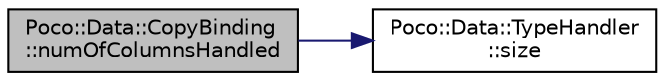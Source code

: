 digraph "Poco::Data::CopyBinding::numOfColumnsHandled"
{
 // LATEX_PDF_SIZE
  edge [fontname="Helvetica",fontsize="10",labelfontname="Helvetica",labelfontsize="10"];
  node [fontname="Helvetica",fontsize="10",shape=record];
  rankdir="LR";
  Node1 [label="Poco::Data::CopyBinding\l::numOfColumnsHandled",height=0.2,width=0.4,color="black", fillcolor="grey75", style="filled", fontcolor="black",tooltip="Returns the AbstractBinder used for binding data."];
  Node1 -> Node2 [color="midnightblue",fontsize="10",style="solid",fontname="Helvetica"];
  Node2 [label="Poco::Data::TypeHandler\l::size",height=0.2,width=0.4,color="black", fillcolor="white", style="filled",URL="$classPoco_1_1Data_1_1TypeHandler.html#afedafb290457c7cac801ad8e82cea164",tooltip=" "];
}
